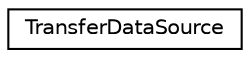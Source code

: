 digraph G
{
  edge [fontname="Helvetica",fontsize="10",labelfontname="Helvetica",labelfontsize="10"];
  node [fontname="Helvetica",fontsize="10",shape=record];
  rankdir=LR;
  Node1 [label="TransferDataSource",height=0.2,width=0.4,color="black", fillcolor="white", style="filled",URL="$interface_transfer_data_source.html",tooltip="This class is responsible for displaying all items with Calendar view."];
}
